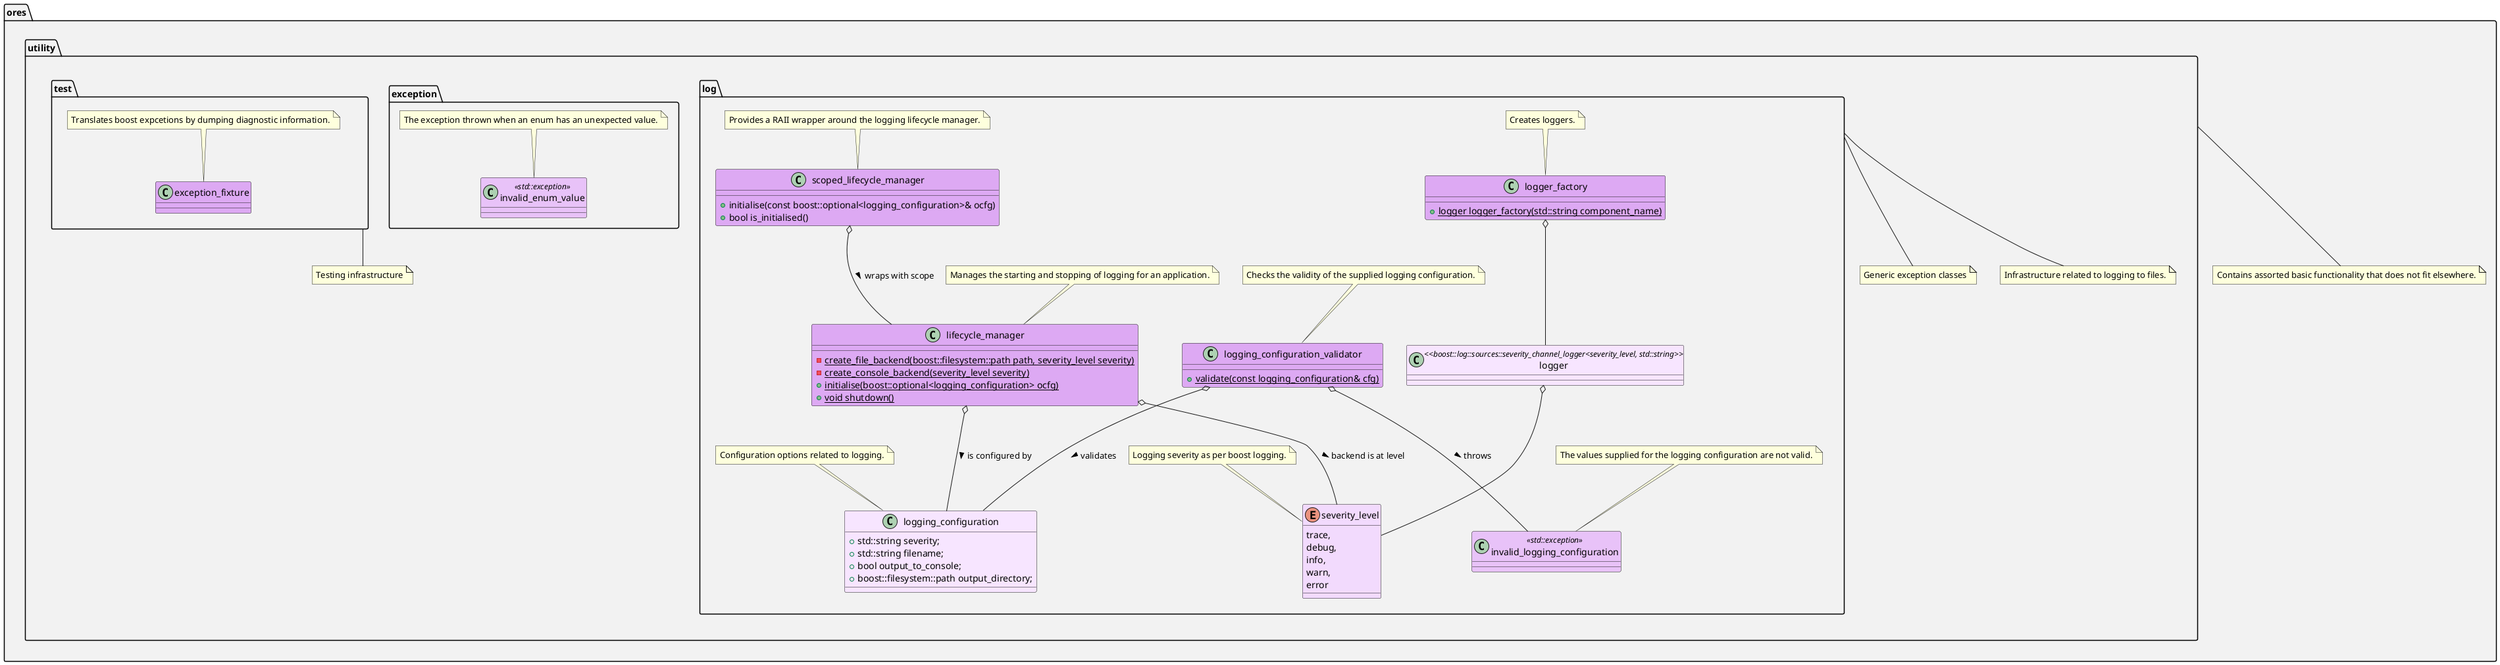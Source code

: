 @startuml

namespace ores #F2F2F2 {

    note "Contains assorted basic functionality that does not fit elsewhere." as N1
    utility --- N1
    namespace utility #F2F2F2 {

        note "Generic exception classes" as N1
        log --- N1
        namespace exception #F2F2F2 {
            class invalid_enum_value <<std::exception>> #E8C2F8
            note top of invalid_enum_value
                The exception thrown when an enum has an unexpected value.
            end note
        }

        note "Infrastructure related to logging to files." as N2
        log --- N2
        namespace log #F2F2F2 {
            class invalid_logging_configuration <<std::exception>> #E8C2F8
            note top of invalid_logging_configuration
                The values supplied for the logging configuration are not valid.
            end note

            enum severity_level #F2DAFD {
                trace,
                debug,
                info,
                warn,
                error
            }
            note top of severity_level
                Logging severity as per boost logging.
            end note

            class logger <<boost::log::sources::severity_channel_logger<severity_level, std::string>> #F7E5FF
            logger o--- severity_level

            class logger_factory #DDA9F3 {
                +{static} logger logger_factory(std::string component_name)
            }
            logger_factory o--- logger
            note top of logger_factory
                Creates loggers.
            end note

            class logging_configuration #F7E5FF {
                +{field} std::string severity;
                +{field} std::string filename;
                +{field} bool output_to_console;
                +{field} boost::filesystem::path output_directory;
            }
            note top of logging_configuration
                Configuration options related to logging.
            end note

            class logging_configuration_validator #DDA9F3 {
                +{static} validate(const logging_configuration& cfg)
            }
            logging_configuration_validator o--- logging_configuration : validates >
            logging_configuration_validator o--- invalid_logging_configuration : throws >
            note top of logging_configuration_validator
                Checks the validity of the supplied logging configuration.
            end note

            class lifecycle_manager #DDA9F3 {
                -{static} create_file_backend(boost::filesystem::path path, severity_level severity)
                -{static} create_console_backend(severity_level severity)
                +{static} initialise(boost::optional<logging_configuration> ocfg)
                +{static} void shutdown()
            }
            lifecycle_manager o--- severity_level : backend is at level >
            lifecycle_manager o--- logging_configuration : is configured by >

            note top of lifecycle_manager
                Manages the starting and stopping of logging for an application.
            end note

            class scoped_lifecycle_manager #DDA9F3 {
                +{method} initialise(const boost::optional<logging_configuration>& ocfg)
                +{method} bool is_initialised()
            }
            scoped_lifecycle_manager o--- lifecycle_manager : wraps with scope >
            note top of scoped_lifecycle_manager
                Provides a RAII wrapper around the logging lifecycle manager.
            end note
        }

        note "Testing infrastructure" as N3
        test --- N3
        namespace test #F2F2F2 {
            class exception_fixture #DDA9F3
            note top of exception_fixture
                Translates boost expcetions by dumping diagnostic information.
            end note
        }
    }
}
@enduml
